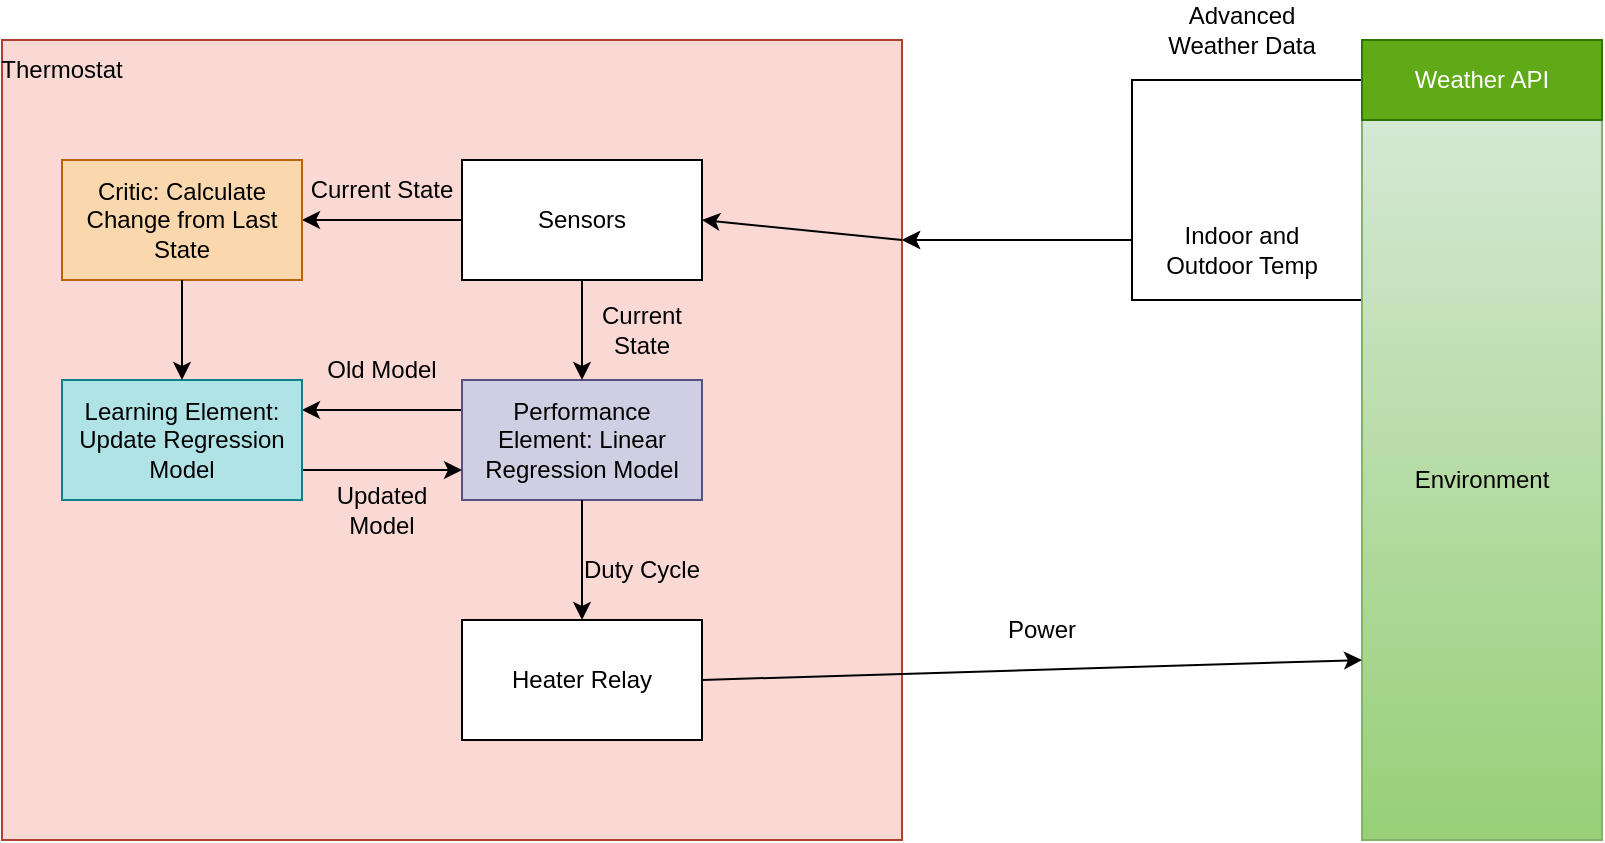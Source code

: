 <mxfile version="28.2.0">
  <diagram name="Page-1" id="0KImF_eYuqfADn61MM-i">
    <mxGraphModel dx="1442" dy="659" grid="1" gridSize="10" guides="1" tooltips="1" connect="1" arrows="1" fold="1" page="0" pageScale="1" pageWidth="850" pageHeight="1100" math="0" shadow="0">
      <root>
        <mxCell id="0" />
        <mxCell id="1" parent="0" />
        <mxCell id="J8UphRVy6SgX6_anwO_J-9" style="edgeStyle=orthogonalEdgeStyle;rounded=0;orthogonalLoop=1;jettySize=auto;html=1;exitX=0;exitY=0.25;exitDx=0;exitDy=0;entryX=1;entryY=0.25;entryDx=0;entryDy=0;" edge="1" parent="1" source="J8UphRVy6SgX6_anwO_J-4" target="J8UphRVy6SgX6_anwO_J-5">
          <mxGeometry relative="1" as="geometry" />
        </mxCell>
        <mxCell id="J8UphRVy6SgX6_anwO_J-4" value="Environment" style="rounded=0;whiteSpace=wrap;html=1;fillColor=#d5e8d4;gradientColor=#97d077;strokeColor=#82b366;" vertex="1" parent="1">
          <mxGeometry x="600" y="200" width="120" height="360" as="geometry" />
        </mxCell>
        <mxCell id="J8UphRVy6SgX6_anwO_J-5" value="" style="rounded=0;whiteSpace=wrap;html=1;fillColor=#fad9d5;strokeColor=#ae4132;" vertex="1" parent="1">
          <mxGeometry x="-80" y="160" width="450" height="400" as="geometry" />
        </mxCell>
        <mxCell id="J8UphRVy6SgX6_anwO_J-30" style="edgeStyle=orthogonalEdgeStyle;rounded=0;orthogonalLoop=1;jettySize=auto;html=1;exitX=0;exitY=0.5;exitDx=0;exitDy=0;entryX=1;entryY=0.5;entryDx=0;entryDy=0;" edge="1" parent="1" source="J8UphRVy6SgX6_anwO_J-6" target="J8UphRVy6SgX6_anwO_J-29">
          <mxGeometry relative="1" as="geometry" />
        </mxCell>
        <mxCell id="J8UphRVy6SgX6_anwO_J-6" value="Sensors" style="rounded=0;whiteSpace=wrap;html=1;" vertex="1" parent="1">
          <mxGeometry x="150" y="220" width="120" height="60" as="geometry" />
        </mxCell>
        <mxCell id="J8UphRVy6SgX6_anwO_J-7" value="Thermostat" style="text;html=1;align=center;verticalAlign=middle;whiteSpace=wrap;rounded=0;" vertex="1" parent="1">
          <mxGeometry x="-80" y="160" width="60" height="30" as="geometry" />
        </mxCell>
        <mxCell id="J8UphRVy6SgX6_anwO_J-12" value="" style="endArrow=classic;html=1;rounded=0;entryX=1;entryY=0.5;entryDx=0;entryDy=0;exitX=1;exitY=0.25;exitDx=0;exitDy=0;" edge="1" parent="1" source="J8UphRVy6SgX6_anwO_J-5" target="J8UphRVy6SgX6_anwO_J-6">
          <mxGeometry width="50" height="50" relative="1" as="geometry">
            <mxPoint x="400" y="370" as="sourcePoint" />
            <mxPoint x="450" y="320" as="targetPoint" />
          </mxGeometry>
        </mxCell>
        <mxCell id="J8UphRVy6SgX6_anwO_J-15" style="edgeStyle=orthogonalEdgeStyle;rounded=0;orthogonalLoop=1;jettySize=auto;html=1;exitX=0;exitY=0.5;exitDx=0;exitDy=0;entryX=1;entryY=0.25;entryDx=0;entryDy=0;" edge="1" parent="1" source="J8UphRVy6SgX6_anwO_J-14" target="J8UphRVy6SgX6_anwO_J-5">
          <mxGeometry relative="1" as="geometry" />
        </mxCell>
        <mxCell id="J8UphRVy6SgX6_anwO_J-14" value="Weather API" style="rounded=0;whiteSpace=wrap;html=1;fillColor=#60a917;fontColor=#ffffff;strokeColor=#2D7600;" vertex="1" parent="1">
          <mxGeometry x="600" y="160" width="120" height="40" as="geometry" />
        </mxCell>
        <mxCell id="J8UphRVy6SgX6_anwO_J-16" value="Indoor and Outdoor Temp" style="text;html=1;align=center;verticalAlign=middle;whiteSpace=wrap;rounded=0;" vertex="1" parent="1">
          <mxGeometry x="500" y="250" width="80" height="30" as="geometry" />
        </mxCell>
        <mxCell id="J8UphRVy6SgX6_anwO_J-18" value="Advanced Weather Data" style="text;html=1;align=center;verticalAlign=middle;whiteSpace=wrap;rounded=0;" vertex="1" parent="1">
          <mxGeometry x="500" y="140" width="80" height="30" as="geometry" />
        </mxCell>
        <mxCell id="J8UphRVy6SgX6_anwO_J-40" style="edgeStyle=orthogonalEdgeStyle;rounded=0;orthogonalLoop=1;jettySize=auto;html=1;exitX=0;exitY=0.25;exitDx=0;exitDy=0;entryX=1;entryY=0.25;entryDx=0;entryDy=0;" edge="1" parent="1" source="J8UphRVy6SgX6_anwO_J-21" target="J8UphRVy6SgX6_anwO_J-32">
          <mxGeometry relative="1" as="geometry" />
        </mxCell>
        <mxCell id="J8UphRVy6SgX6_anwO_J-21" value="Performance Element: Linear Regression Model" style="rounded=0;whiteSpace=wrap;html=1;fillColor=#d0cee2;strokeColor=#56517e;" vertex="1" parent="1">
          <mxGeometry x="150" y="330" width="120" height="60" as="geometry" />
        </mxCell>
        <mxCell id="J8UphRVy6SgX6_anwO_J-22" value="Heater Relay" style="rounded=0;whiteSpace=wrap;html=1;" vertex="1" parent="1">
          <mxGeometry x="150" y="450" width="120" height="60" as="geometry" />
        </mxCell>
        <mxCell id="J8UphRVy6SgX6_anwO_J-23" value="" style="endArrow=classic;html=1;rounded=0;exitX=0.5;exitY=1;exitDx=0;exitDy=0;entryX=0.5;entryY=0;entryDx=0;entryDy=0;" edge="1" parent="1" source="J8UphRVy6SgX6_anwO_J-6" target="J8UphRVy6SgX6_anwO_J-21">
          <mxGeometry width="50" height="50" relative="1" as="geometry">
            <mxPoint x="400" y="370" as="sourcePoint" />
            <mxPoint x="450" y="320" as="targetPoint" />
          </mxGeometry>
        </mxCell>
        <mxCell id="J8UphRVy6SgX6_anwO_J-24" value="" style="endArrow=classic;html=1;rounded=0;exitX=0.5;exitY=1;exitDx=0;exitDy=0;entryX=0.5;entryY=0;entryDx=0;entryDy=0;" edge="1" parent="1" source="J8UphRVy6SgX6_anwO_J-21" target="J8UphRVy6SgX6_anwO_J-22">
          <mxGeometry width="50" height="50" relative="1" as="geometry">
            <mxPoint x="400" y="370" as="sourcePoint" />
            <mxPoint x="450" y="320" as="targetPoint" />
          </mxGeometry>
        </mxCell>
        <mxCell id="J8UphRVy6SgX6_anwO_J-25" value="" style="endArrow=classic;html=1;rounded=0;exitX=1;exitY=0.5;exitDx=0;exitDy=0;entryX=0;entryY=0.75;entryDx=0;entryDy=0;" edge="1" parent="1" source="J8UphRVy6SgX6_anwO_J-22" target="J8UphRVy6SgX6_anwO_J-4">
          <mxGeometry width="50" height="50" relative="1" as="geometry">
            <mxPoint x="400" y="370" as="sourcePoint" />
            <mxPoint x="450" y="320" as="targetPoint" />
          </mxGeometry>
        </mxCell>
        <mxCell id="J8UphRVy6SgX6_anwO_J-26" value="Power" style="text;html=1;align=center;verticalAlign=middle;whiteSpace=wrap;rounded=0;" vertex="1" parent="1">
          <mxGeometry x="410" y="440" width="60" height="30" as="geometry" />
        </mxCell>
        <mxCell id="J8UphRVy6SgX6_anwO_J-27" value="Current State" style="text;html=1;align=center;verticalAlign=middle;whiteSpace=wrap;rounded=0;" vertex="1" parent="1">
          <mxGeometry x="210" y="290" width="60" height="30" as="geometry" />
        </mxCell>
        <mxCell id="J8UphRVy6SgX6_anwO_J-28" value="Duty Cycle" style="text;html=1;align=center;verticalAlign=middle;whiteSpace=wrap;rounded=0;" vertex="1" parent="1">
          <mxGeometry x="210" y="410" width="60" height="30" as="geometry" />
        </mxCell>
        <mxCell id="J8UphRVy6SgX6_anwO_J-29" value="Critic: Calculate Change from Last State" style="rounded=0;whiteSpace=wrap;html=1;fillColor=#fad7ac;strokeColor=#b46504;" vertex="1" parent="1">
          <mxGeometry x="-50" y="220" width="120" height="60" as="geometry" />
        </mxCell>
        <mxCell id="J8UphRVy6SgX6_anwO_J-31" value="Current State" style="text;html=1;align=center;verticalAlign=middle;whiteSpace=wrap;rounded=0;" vertex="1" parent="1">
          <mxGeometry x="70" y="220" width="80" height="30" as="geometry" />
        </mxCell>
        <mxCell id="J8UphRVy6SgX6_anwO_J-41" style="edgeStyle=orthogonalEdgeStyle;rounded=0;orthogonalLoop=1;jettySize=auto;html=1;exitX=1;exitY=0.75;exitDx=0;exitDy=0;entryX=0;entryY=0.75;entryDx=0;entryDy=0;" edge="1" parent="1" source="J8UphRVy6SgX6_anwO_J-32" target="J8UphRVy6SgX6_anwO_J-21">
          <mxGeometry relative="1" as="geometry" />
        </mxCell>
        <mxCell id="J8UphRVy6SgX6_anwO_J-32" value="Learning Element: Update Regression Model" style="rounded=0;whiteSpace=wrap;html=1;fillColor=#b0e3e6;strokeColor=#0e8088;" vertex="1" parent="1">
          <mxGeometry x="-50" y="330" width="120" height="60" as="geometry" />
        </mxCell>
        <mxCell id="J8UphRVy6SgX6_anwO_J-33" value="" style="endArrow=classic;html=1;rounded=0;exitX=0.5;exitY=1;exitDx=0;exitDy=0;entryX=0.5;entryY=0;entryDx=0;entryDy=0;" edge="1" parent="1" source="J8UphRVy6SgX6_anwO_J-29" target="J8UphRVy6SgX6_anwO_J-32">
          <mxGeometry width="50" height="50" relative="1" as="geometry">
            <mxPoint x="400" y="370" as="sourcePoint" />
            <mxPoint x="450" y="320" as="targetPoint" />
          </mxGeometry>
        </mxCell>
        <mxCell id="J8UphRVy6SgX6_anwO_J-35" value="Updated Model" style="text;html=1;align=center;verticalAlign=middle;whiteSpace=wrap;rounded=0;" vertex="1" parent="1">
          <mxGeometry x="70" y="380" width="80" height="30" as="geometry" />
        </mxCell>
        <mxCell id="J8UphRVy6SgX6_anwO_J-42" value="Old Model" style="text;html=1;align=center;verticalAlign=middle;whiteSpace=wrap;rounded=0;" vertex="1" parent="1">
          <mxGeometry x="70" y="310" width="80" height="30" as="geometry" />
        </mxCell>
      </root>
    </mxGraphModel>
  </diagram>
</mxfile>
